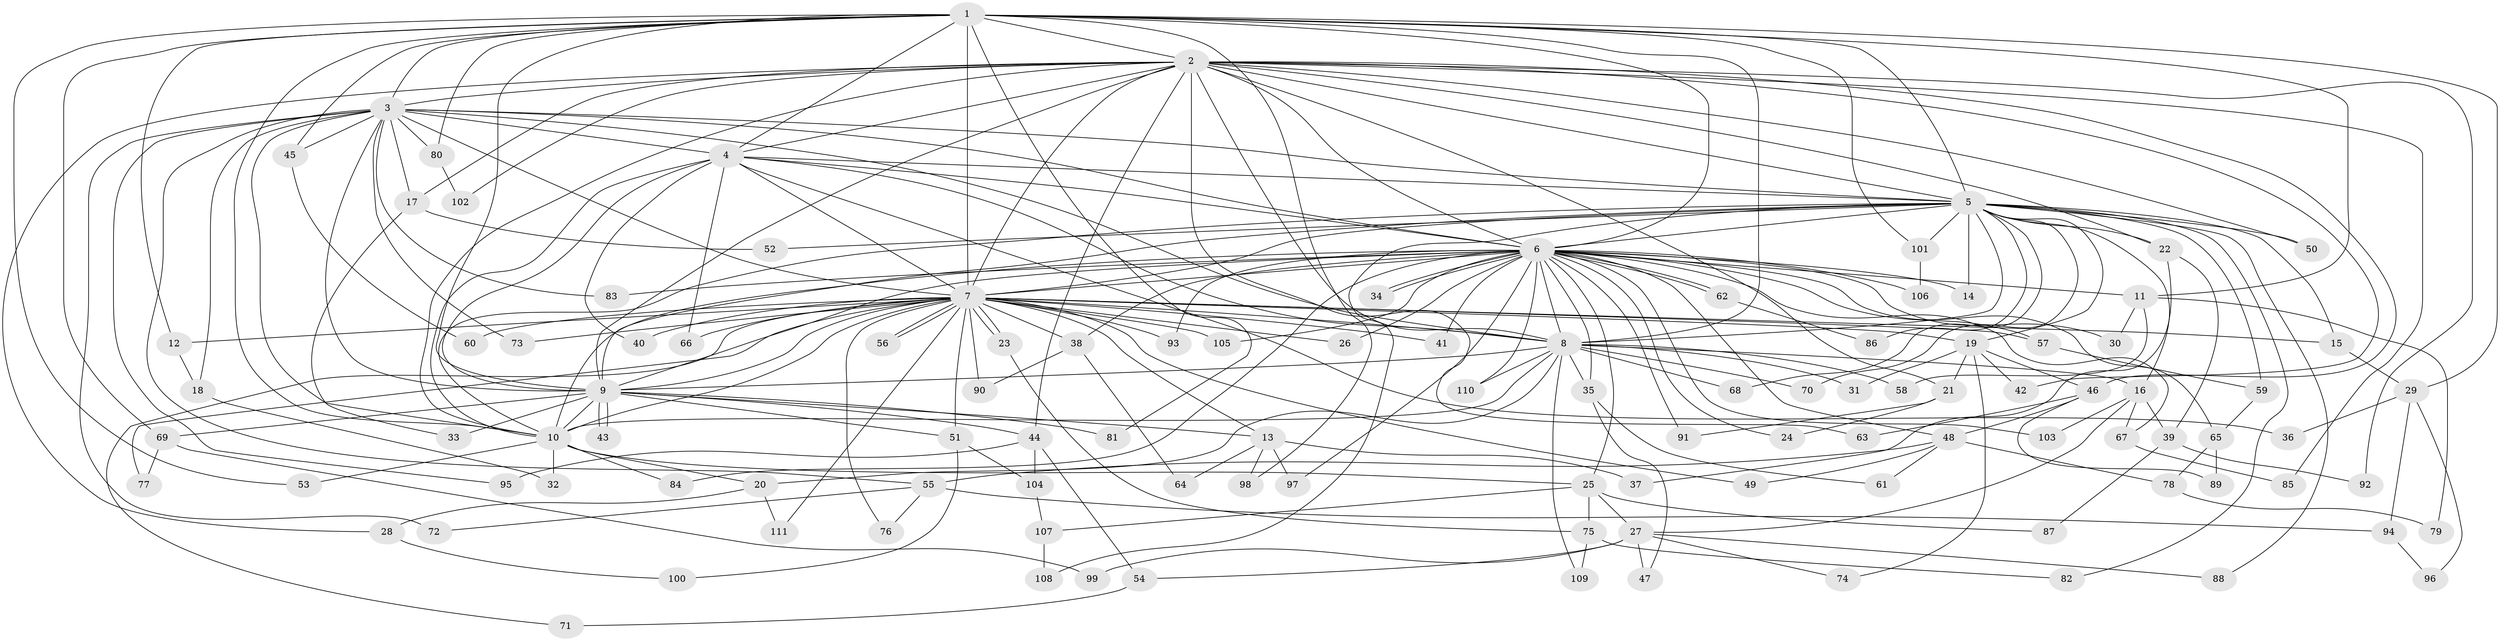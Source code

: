 // coarse degree distribution, {19: 0.011363636363636364, 25: 0.011363636363636364, 20: 0.011363636363636364, 10: 0.011363636363636364, 21: 0.011363636363636364, 31: 0.022727272727272728, 15: 0.011363636363636364, 4: 0.1590909090909091, 6: 0.03409090909090909, 2: 0.5568181818181818, 9: 0.011363636363636364, 3: 0.10227272727272728, 11: 0.011363636363636364, 1: 0.011363636363636364, 5: 0.022727272727272728}
// Generated by graph-tools (version 1.1) at 2025/41/03/06/25 10:41:34]
// undirected, 111 vertices, 247 edges
graph export_dot {
graph [start="1"]
  node [color=gray90,style=filled];
  1;
  2;
  3;
  4;
  5;
  6;
  7;
  8;
  9;
  10;
  11;
  12;
  13;
  14;
  15;
  16;
  17;
  18;
  19;
  20;
  21;
  22;
  23;
  24;
  25;
  26;
  27;
  28;
  29;
  30;
  31;
  32;
  33;
  34;
  35;
  36;
  37;
  38;
  39;
  40;
  41;
  42;
  43;
  44;
  45;
  46;
  47;
  48;
  49;
  50;
  51;
  52;
  53;
  54;
  55;
  56;
  57;
  58;
  59;
  60;
  61;
  62;
  63;
  64;
  65;
  66;
  67;
  68;
  69;
  70;
  71;
  72;
  73;
  74;
  75;
  76;
  77;
  78;
  79;
  80;
  81;
  82;
  83;
  84;
  85;
  86;
  87;
  88;
  89;
  90;
  91;
  92;
  93;
  94;
  95;
  96;
  97;
  98;
  99;
  100;
  101;
  102;
  103;
  104;
  105;
  106;
  107;
  108;
  109;
  110;
  111;
  1 -- 2;
  1 -- 3;
  1 -- 4;
  1 -- 5;
  1 -- 6;
  1 -- 7;
  1 -- 8;
  1 -- 9;
  1 -- 10;
  1 -- 11;
  1 -- 12;
  1 -- 29;
  1 -- 45;
  1 -- 53;
  1 -- 69;
  1 -- 80;
  1 -- 81;
  1 -- 98;
  1 -- 101;
  2 -- 3;
  2 -- 4;
  2 -- 5;
  2 -- 6;
  2 -- 7;
  2 -- 8;
  2 -- 9;
  2 -- 10;
  2 -- 17;
  2 -- 21;
  2 -- 22;
  2 -- 28;
  2 -- 42;
  2 -- 44;
  2 -- 46;
  2 -- 50;
  2 -- 63;
  2 -- 85;
  2 -- 92;
  2 -- 102;
  3 -- 4;
  3 -- 5;
  3 -- 6;
  3 -- 7;
  3 -- 8;
  3 -- 9;
  3 -- 10;
  3 -- 17;
  3 -- 18;
  3 -- 45;
  3 -- 55;
  3 -- 72;
  3 -- 73;
  3 -- 80;
  3 -- 83;
  3 -- 95;
  4 -- 5;
  4 -- 6;
  4 -- 7;
  4 -- 8;
  4 -- 9;
  4 -- 10;
  4 -- 36;
  4 -- 40;
  4 -- 66;
  5 -- 6;
  5 -- 7;
  5 -- 8;
  5 -- 9;
  5 -- 10;
  5 -- 14;
  5 -- 15;
  5 -- 16;
  5 -- 19;
  5 -- 22;
  5 -- 50;
  5 -- 52;
  5 -- 59;
  5 -- 68;
  5 -- 70;
  5 -- 82;
  5 -- 86;
  5 -- 88;
  5 -- 101;
  5 -- 108;
  6 -- 7;
  6 -- 8;
  6 -- 9;
  6 -- 10;
  6 -- 11;
  6 -- 14;
  6 -- 24;
  6 -- 25;
  6 -- 26;
  6 -- 30;
  6 -- 34;
  6 -- 34;
  6 -- 35;
  6 -- 38;
  6 -- 41;
  6 -- 48;
  6 -- 57;
  6 -- 62;
  6 -- 62;
  6 -- 65;
  6 -- 67;
  6 -- 83;
  6 -- 84;
  6 -- 91;
  6 -- 93;
  6 -- 97;
  6 -- 103;
  6 -- 105;
  6 -- 106;
  6 -- 110;
  7 -- 8;
  7 -- 9;
  7 -- 10;
  7 -- 12;
  7 -- 13;
  7 -- 15;
  7 -- 19;
  7 -- 23;
  7 -- 23;
  7 -- 26;
  7 -- 38;
  7 -- 40;
  7 -- 41;
  7 -- 49;
  7 -- 51;
  7 -- 56;
  7 -- 56;
  7 -- 57;
  7 -- 60;
  7 -- 66;
  7 -- 71;
  7 -- 73;
  7 -- 76;
  7 -- 77;
  7 -- 90;
  7 -- 93;
  7 -- 105;
  7 -- 111;
  8 -- 9;
  8 -- 10;
  8 -- 16;
  8 -- 20;
  8 -- 31;
  8 -- 35;
  8 -- 58;
  8 -- 68;
  8 -- 70;
  8 -- 109;
  8 -- 110;
  9 -- 10;
  9 -- 13;
  9 -- 33;
  9 -- 43;
  9 -- 43;
  9 -- 44;
  9 -- 51;
  9 -- 69;
  9 -- 81;
  10 -- 20;
  10 -- 25;
  10 -- 32;
  10 -- 53;
  10 -- 84;
  11 -- 30;
  11 -- 58;
  11 -- 79;
  12 -- 18;
  13 -- 37;
  13 -- 64;
  13 -- 97;
  13 -- 98;
  15 -- 29;
  16 -- 27;
  16 -- 39;
  16 -- 67;
  16 -- 103;
  17 -- 33;
  17 -- 52;
  18 -- 32;
  19 -- 21;
  19 -- 31;
  19 -- 42;
  19 -- 46;
  19 -- 74;
  20 -- 28;
  20 -- 111;
  21 -- 24;
  21 -- 91;
  22 -- 37;
  22 -- 39;
  23 -- 75;
  25 -- 27;
  25 -- 75;
  25 -- 87;
  25 -- 107;
  27 -- 47;
  27 -- 54;
  27 -- 74;
  27 -- 88;
  27 -- 99;
  28 -- 100;
  29 -- 36;
  29 -- 94;
  29 -- 96;
  35 -- 47;
  35 -- 61;
  38 -- 64;
  38 -- 90;
  39 -- 87;
  39 -- 92;
  44 -- 54;
  44 -- 95;
  44 -- 104;
  45 -- 60;
  46 -- 48;
  46 -- 63;
  46 -- 89;
  48 -- 49;
  48 -- 55;
  48 -- 61;
  48 -- 78;
  51 -- 100;
  51 -- 104;
  54 -- 71;
  55 -- 72;
  55 -- 76;
  55 -- 94;
  57 -- 59;
  59 -- 65;
  62 -- 86;
  65 -- 78;
  65 -- 89;
  67 -- 85;
  69 -- 77;
  69 -- 99;
  75 -- 82;
  75 -- 109;
  78 -- 79;
  80 -- 102;
  94 -- 96;
  101 -- 106;
  104 -- 107;
  107 -- 108;
}
